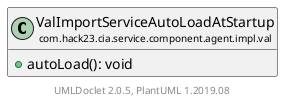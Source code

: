 @startuml
    set namespaceSeparator none
    hide empty fields
    hide empty methods

    class "<size:14>ValImportServiceAutoLoadAtStartup\n<size:10>com.hack23.cia.service.component.agent.impl.val" as com.hack23.cia.service.component.agent.impl.val.ValImportServiceAutoLoadAtStartup [[ValImportServiceAutoLoadAtStartup.html]] {
        +autoLoad(): void
    }

    center footer UMLDoclet 2.0.5, PlantUML 1.2019.08
@enduml
